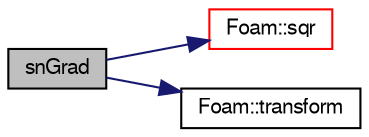digraph "snGrad"
{
  bgcolor="transparent";
  edge [fontname="FreeSans",fontsize="10",labelfontname="FreeSans",labelfontsize="10"];
  node [fontname="FreeSans",fontsize="10",shape=record];
  rankdir="LR";
  Node1 [label="snGrad",height=0.2,width=0.4,color="black", fillcolor="grey75", style="filled" fontcolor="black"];
  Node1 -> Node2 [color="midnightblue",fontsize="10",style="solid",fontname="FreeSans"];
  Node2 [label="Foam::sqr",height=0.2,width=0.4,color="red",URL="$a10237.html#a277dc11c581d53826ab5090b08f3b17b"];
  Node1 -> Node3 [color="midnightblue",fontsize="10",style="solid",fontname="FreeSans"];
  Node3 [label="Foam::transform",height=0.2,width=0.4,color="black",URL="$a10237.html#a919915170941701c1223291531ad010c"];
}
